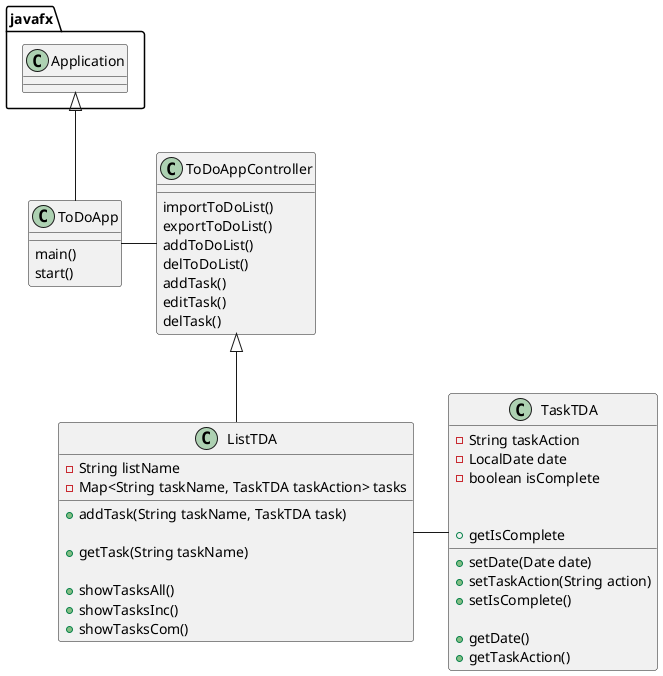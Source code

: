 @startuml

class ToDoApp{
    main()
    start()
}

class ToDoAppController{
    importToDoList()
    exportToDoList()
    addToDoList()
    delToDoList()
    addTask()
    editTask()
    delTask()
}

class ListTDA{
    -String listName
    -Map<String taskName, TaskTDA taskAction> tasks

    +addTask(String taskName, TaskTDA task)

    +getTask(String taskName)

    +showTasksAll()
    +showTasksInc()
    +showTasksCom()
}

class TaskTDA{
    -String taskAction
    -LocalDate date
    -boolean isComplete

    +setDate(Date date)
    +setTaskAction(String action)
    +setIsComplete()

    +getDate()
    +getTaskAction()
    +getIsComplete
}

javafx.Application <|-- ToDoApp

ToDoApp - ToDoAppController

ToDoAppController <|-- ListTDA

ListTDA - TaskTDA

@enduml